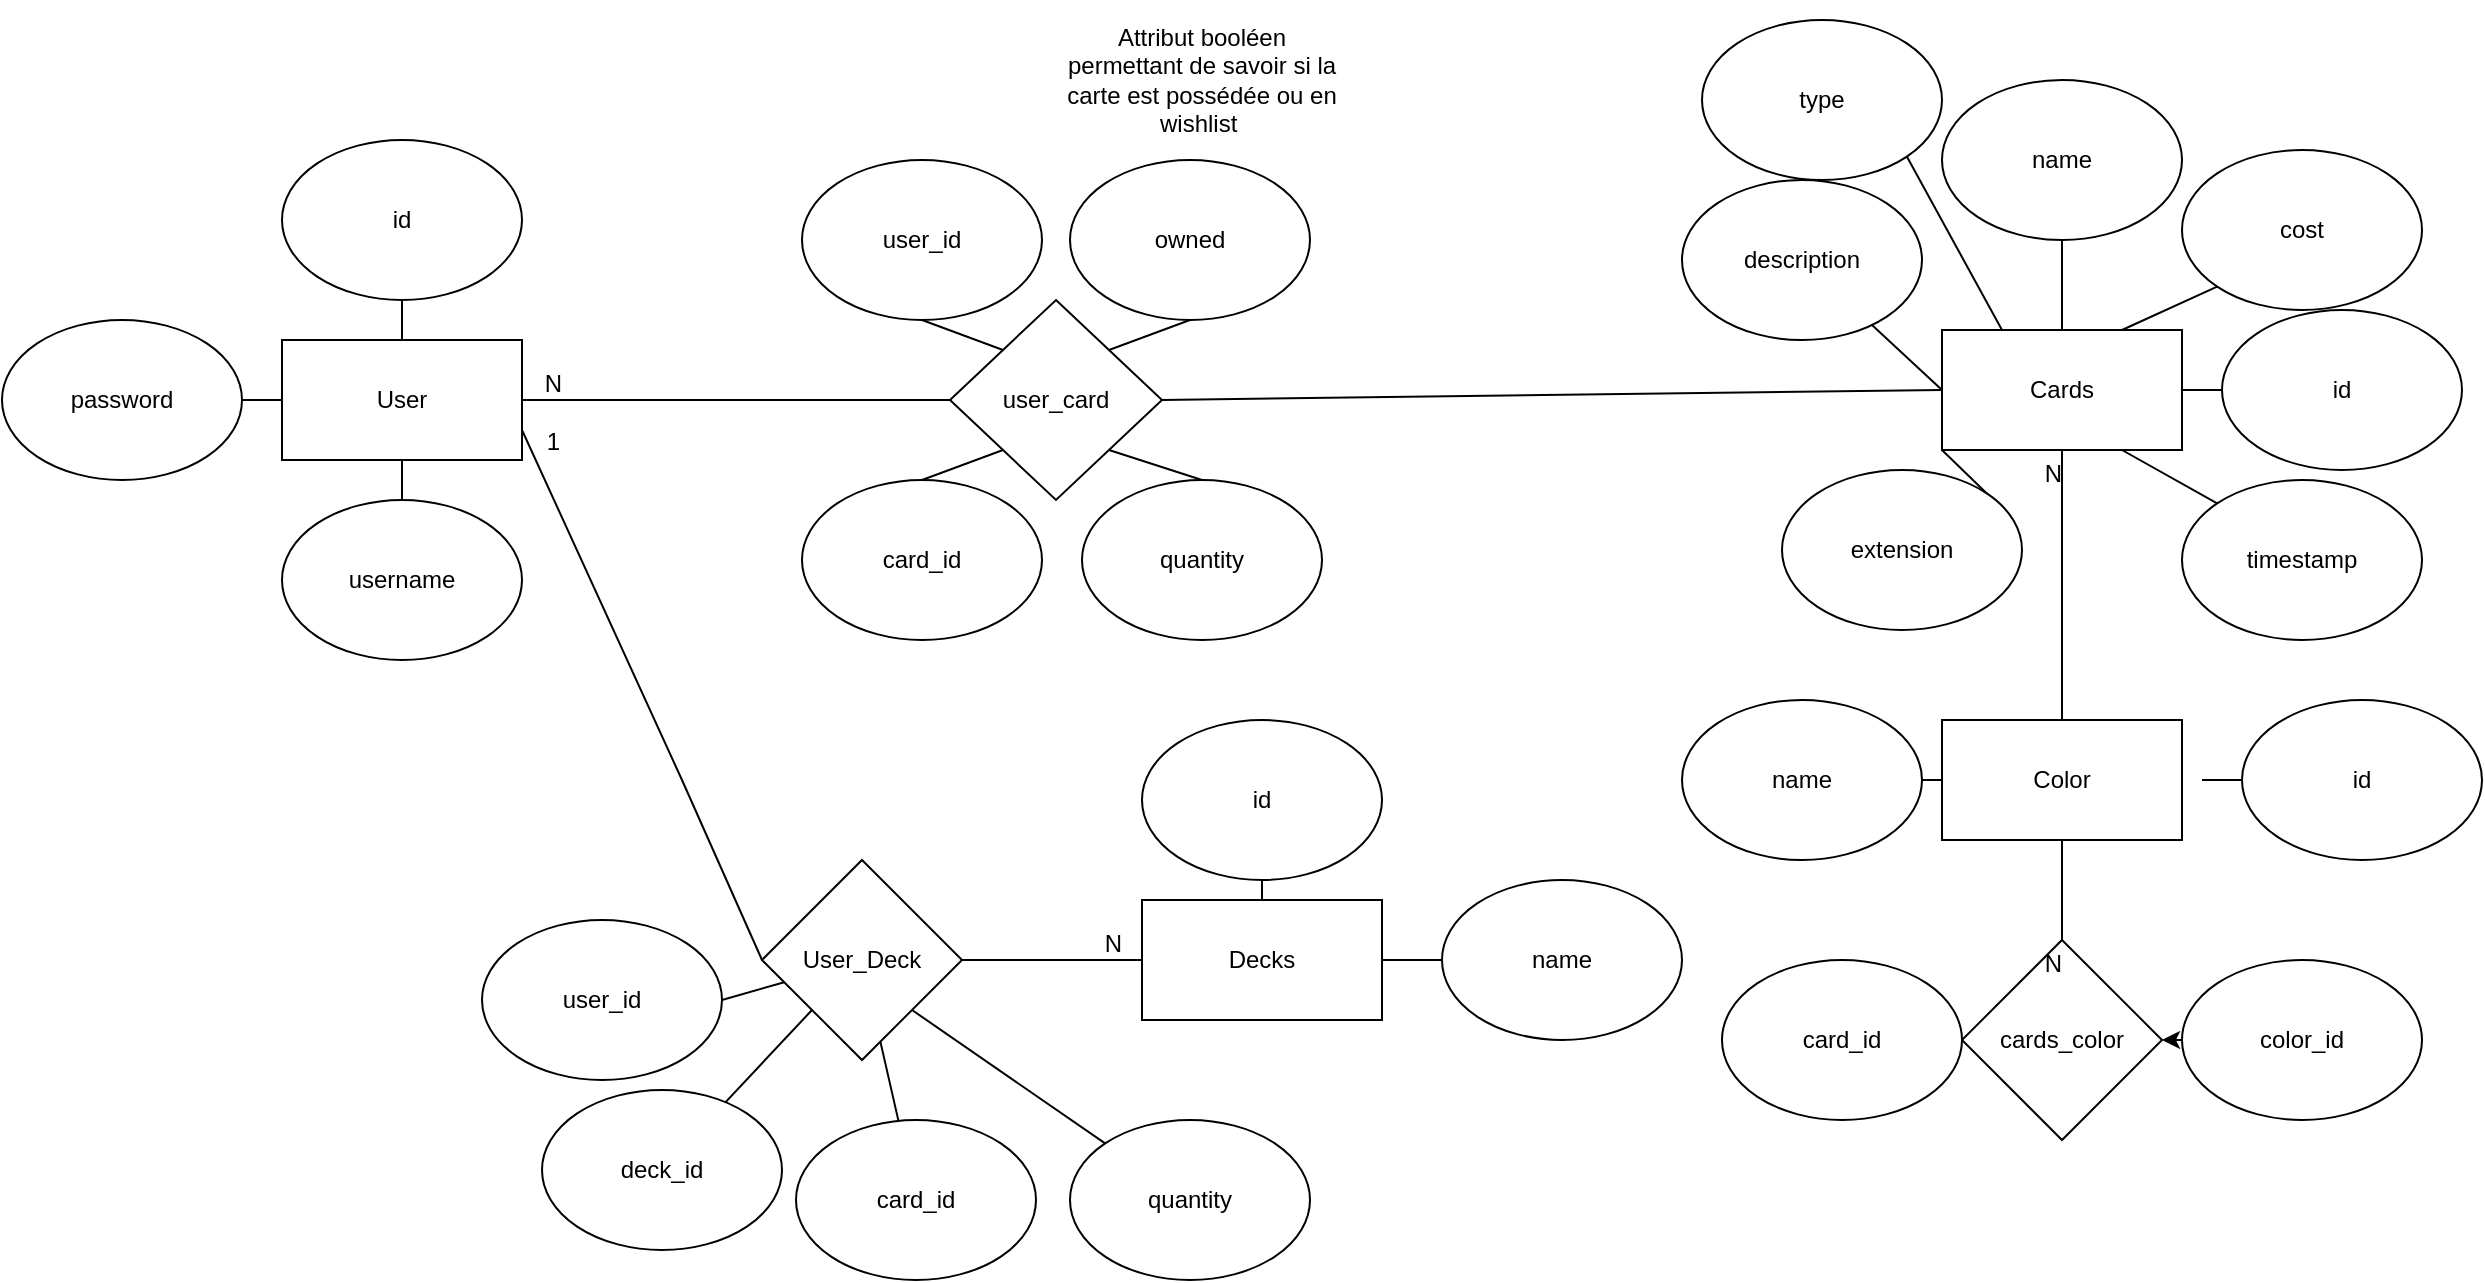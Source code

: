 <mxfile version="19.0.3" type="device"><diagram id="HKSUvyz62qTJNnBPRzKF" name="Page-1"><mxGraphModel dx="2412" dy="1889" grid="1" gridSize="10" guides="1" tooltips="1" connect="1" arrows="1" fold="1" page="1" pageScale="1" pageWidth="827" pageHeight="1169" math="0" shadow="0"><root><mxCell id="0"/><mxCell id="1" parent="0"/><mxCell id="zZBhexE6LtIUCqZjKTa4-1" value="User" style="rounded=0;whiteSpace=wrap;html=1;" parent="1" vertex="1"><mxGeometry x="-10" y="130" width="120" height="60" as="geometry"/></mxCell><mxCell id="zZBhexE6LtIUCqZjKTa4-3" value="Decks" style="rounded=0;whiteSpace=wrap;html=1;" parent="1" vertex="1"><mxGeometry x="420" y="410" width="120" height="60" as="geometry"/></mxCell><mxCell id="zZBhexE6LtIUCqZjKTa4-5" value="id" style="ellipse;whiteSpace=wrap;html=1;" parent="1" vertex="1"><mxGeometry x="-10" y="30" width="120" height="80" as="geometry"/></mxCell><mxCell id="zZBhexE6LtIUCqZjKTa4-6" value="username" style="ellipse;whiteSpace=wrap;html=1;" parent="1" vertex="1"><mxGeometry x="-10" y="210" width="120" height="80" as="geometry"/></mxCell><mxCell id="zZBhexE6LtIUCqZjKTa4-7" value="password" style="ellipse;whiteSpace=wrap;html=1;" parent="1" vertex="1"><mxGeometry x="-150" y="120" width="120" height="80" as="geometry"/></mxCell><mxCell id="zZBhexE6LtIUCqZjKTa4-8" value="user_id" style="ellipse;whiteSpace=wrap;html=1;" parent="1" vertex="1"><mxGeometry x="250" y="40" width="120" height="80" as="geometry"/></mxCell><mxCell id="zZBhexE6LtIUCqZjKTa4-9" value="card_id" style="ellipse;whiteSpace=wrap;html=1;" parent="1" vertex="1"><mxGeometry x="250" y="200" width="120" height="80" as="geometry"/></mxCell><mxCell id="zZBhexE6LtIUCqZjKTa4-10" value="quantity" style="ellipse;whiteSpace=wrap;html=1;" parent="1" vertex="1"><mxGeometry x="390" y="200" width="120" height="80" as="geometry"/></mxCell><mxCell id="uM3jgVpM8qWstJ5vYPEy-3" value="id" style="ellipse;whiteSpace=wrap;html=1;" parent="1" vertex="1"><mxGeometry x="420" y="320" width="120" height="80" as="geometry"/></mxCell><mxCell id="uM3jgVpM8qWstJ5vYPEy-4" value="name" style="ellipse;whiteSpace=wrap;html=1;" parent="1" vertex="1"><mxGeometry x="570" y="400" width="120" height="80" as="geometry"/></mxCell><mxCell id="uM3jgVpM8qWstJ5vYPEy-12" value="deck_id" style="ellipse;whiteSpace=wrap;html=1;" parent="1" vertex="1"><mxGeometry x="120" y="505" width="120" height="80" as="geometry"/></mxCell><mxCell id="uM3jgVpM8qWstJ5vYPEy-13" value="card_id" style="ellipse;whiteSpace=wrap;html=1;" parent="1" vertex="1"><mxGeometry x="247" y="520" width="120" height="80" as="geometry"/></mxCell><mxCell id="uM3jgVpM8qWstJ5vYPEy-14" value="quantity" style="ellipse;whiteSpace=wrap;html=1;" parent="1" vertex="1"><mxGeometry x="384" y="520" width="120" height="80" as="geometry"/></mxCell><mxCell id="SDSq_9yRI880q0R7eKPn-1" value="owned" style="ellipse;whiteSpace=wrap;html=1;" parent="1" vertex="1"><mxGeometry x="384" y="40" width="120" height="80" as="geometry"/></mxCell><mxCell id="SDSq_9yRI880q0R7eKPn-2" value="Attribut booléen permettant de savoir si la carte est possédée ou en wishlist&amp;nbsp;" style="text;html=1;strokeColor=none;fillColor=none;align=center;verticalAlign=middle;whiteSpace=wrap;rounded=0;" parent="1" vertex="1"><mxGeometry x="380" y="-40" width="140" height="80" as="geometry"/></mxCell><mxCell id="SDSq_9yRI880q0R7eKPn-5" value="" style="endArrow=none;html=1;rounded=0;entryX=0.5;entryY=1;entryDx=0;entryDy=0;exitX=0.5;exitY=0;exitDx=0;exitDy=0;" parent="1" source="zZBhexE6LtIUCqZjKTa4-1" target="zZBhexE6LtIUCqZjKTa4-5" edge="1"><mxGeometry width="50" height="50" relative="1" as="geometry"><mxPoint x="400" y="270" as="sourcePoint"/><mxPoint x="450" y="220" as="targetPoint"/></mxGeometry></mxCell><mxCell id="SDSq_9yRI880q0R7eKPn-6" value="" style="endArrow=none;html=1;rounded=0;entryX=1;entryY=0.5;entryDx=0;entryDy=0;exitX=0;exitY=0.5;exitDx=0;exitDy=0;" parent="1" source="zZBhexE6LtIUCqZjKTa4-1" target="zZBhexE6LtIUCqZjKTa4-7" edge="1"><mxGeometry width="50" height="50" relative="1" as="geometry"><mxPoint x="410.0" y="280" as="sourcePoint"/><mxPoint x="460.0" y="230" as="targetPoint"/></mxGeometry></mxCell><mxCell id="SDSq_9yRI880q0R7eKPn-7" value="" style="endArrow=none;html=1;rounded=0;entryX=0.5;entryY=1;entryDx=0;entryDy=0;exitX=0.5;exitY=0;exitDx=0;exitDy=0;" parent="1" source="zZBhexE6LtIUCqZjKTa4-6" target="zZBhexE6LtIUCqZjKTa4-1" edge="1"><mxGeometry width="50" height="50" relative="1" as="geometry"><mxPoint x="420.0" y="290" as="sourcePoint"/><mxPoint x="470.0" y="240" as="targetPoint"/></mxGeometry></mxCell><mxCell id="SDSq_9yRI880q0R7eKPn-9" value="user_card" style="rhombus;whiteSpace=wrap;html=1;" parent="1" vertex="1"><mxGeometry x="324" y="110" width="106" height="100" as="geometry"/></mxCell><mxCell id="SDSq_9yRI880q0R7eKPn-10" value="" style="endArrow=none;html=1;rounded=0;entryX=0.5;entryY=1;entryDx=0;entryDy=0;exitX=0;exitY=0;exitDx=0;exitDy=0;" parent="1" source="SDSq_9yRI880q0R7eKPn-9" target="zZBhexE6LtIUCqZjKTa4-8" edge="1"><mxGeometry width="50" height="50" relative="1" as="geometry"><mxPoint x="520.0" y="370" as="sourcePoint"/><mxPoint x="570.0" y="320" as="targetPoint"/></mxGeometry></mxCell><mxCell id="SDSq_9yRI880q0R7eKPn-11" value="" style="endArrow=none;html=1;rounded=0;entryX=0.5;entryY=1;entryDx=0;entryDy=0;exitX=1;exitY=0;exitDx=0;exitDy=0;" parent="1" source="SDSq_9yRI880q0R7eKPn-9" target="SDSq_9yRI880q0R7eKPn-1" edge="1"><mxGeometry width="50" height="50" relative="1" as="geometry"><mxPoint x="530.0" y="380" as="sourcePoint"/><mxPoint x="580.0" y="330" as="targetPoint"/></mxGeometry></mxCell><mxCell id="SDSq_9yRI880q0R7eKPn-12" value="" style="endArrow=none;html=1;rounded=0;entryX=0;entryY=1;entryDx=0;entryDy=0;exitX=0.5;exitY=0;exitDx=0;exitDy=0;" parent="1" source="zZBhexE6LtIUCqZjKTa4-9" target="SDSq_9yRI880q0R7eKPn-9" edge="1"><mxGeometry width="50" height="50" relative="1" as="geometry"><mxPoint x="540.0" y="390" as="sourcePoint"/><mxPoint x="590.0" y="340" as="targetPoint"/></mxGeometry></mxCell><mxCell id="SDSq_9yRI880q0R7eKPn-13" value="" style="endArrow=none;html=1;rounded=0;entryX=1;entryY=1;entryDx=0;entryDy=0;exitX=0.5;exitY=0;exitDx=0;exitDy=0;" parent="1" source="zZBhexE6LtIUCqZjKTa4-10" target="SDSq_9yRI880q0R7eKPn-9" edge="1"><mxGeometry width="50" height="50" relative="1" as="geometry"><mxPoint x="550.0" y="400" as="sourcePoint"/><mxPoint x="600.0" y="350" as="targetPoint"/></mxGeometry></mxCell><mxCell id="SDSq_9yRI880q0R7eKPn-15" value="" style="endArrow=none;html=1;rounded=0;entryX=0;entryY=1;entryDx=0;entryDy=0;" parent="1" source="uM3jgVpM8qWstJ5vYPEy-12" target="SDSq_9yRI880q0R7eKPn-21" edge="1"><mxGeometry width="50" height="50" relative="1" as="geometry"><mxPoint x="340.0" y="510" as="sourcePoint"/><mxPoint x="220.0" y="485" as="targetPoint"/></mxGeometry></mxCell><mxCell id="SDSq_9yRI880q0R7eKPn-16" value="" style="endArrow=none;html=1;rounded=0;" parent="1" source="uM3jgVpM8qWstJ5vYPEy-13" target="SDSq_9yRI880q0R7eKPn-21" edge="1"><mxGeometry width="50" height="50" relative="1" as="geometry"><mxPoint x="350.0" y="520" as="sourcePoint"/><mxPoint x="280.0" y="500" as="targetPoint"/></mxGeometry></mxCell><mxCell id="SDSq_9yRI880q0R7eKPn-17" value="" style="endArrow=none;html=1;rounded=0;entryX=1;entryY=1;entryDx=0;entryDy=0;exitX=0;exitY=0;exitDx=0;exitDy=0;" parent="1" source="uM3jgVpM8qWstJ5vYPEy-14" target="SDSq_9yRI880q0R7eKPn-21" edge="1"><mxGeometry width="50" height="50" relative="1" as="geometry"><mxPoint x="360.0" y="530" as="sourcePoint"/><mxPoint x="340.0" y="470" as="targetPoint"/></mxGeometry></mxCell><mxCell id="SDSq_9yRI880q0R7eKPn-18" value="" style="endArrow=none;html=1;rounded=0;entryX=0.5;entryY=1;entryDx=0;entryDy=0;exitX=0.5;exitY=0;exitDx=0;exitDy=0;" parent="1" source="zZBhexE6LtIUCqZjKTa4-3" target="uM3jgVpM8qWstJ5vYPEy-3" edge="1"><mxGeometry width="50" height="50" relative="1" as="geometry"><mxPoint x="280.0" y="575" as="sourcePoint"/><mxPoint x="330.0" y="525" as="targetPoint"/></mxGeometry></mxCell><mxCell id="SDSq_9yRI880q0R7eKPn-19" value="" style="endArrow=none;html=1;rounded=0;entryX=0;entryY=0.5;entryDx=0;entryDy=0;exitX=1;exitY=0.5;exitDx=0;exitDy=0;" parent="1" source="zZBhexE6LtIUCqZjKTa4-3" target="uM3jgVpM8qWstJ5vYPEy-4" edge="1"><mxGeometry width="50" height="50" relative="1" as="geometry"><mxPoint x="290.0" y="585" as="sourcePoint"/><mxPoint x="340.0" y="535" as="targetPoint"/></mxGeometry></mxCell><mxCell id="SDSq_9yRI880q0R7eKPn-21" value="User_Deck" style="rhombus;whiteSpace=wrap;html=1;" parent="1" vertex="1"><mxGeometry x="230" y="390" width="100" height="100" as="geometry"/></mxCell><mxCell id="SDSq_9yRI880q0R7eKPn-35" value="" style="endArrow=none;html=1;rounded=0;exitX=0;exitY=0.5;exitDx=0;exitDy=0;entryX=1;entryY=0.5;entryDx=0;entryDy=0;" parent="1" source="SDSq_9yRI880q0R7eKPn-9" target="zZBhexE6LtIUCqZjKTa4-1" edge="1"><mxGeometry relative="1" as="geometry"><mxPoint x="470" y="330" as="sourcePoint"/><mxPoint x="630" y="330" as="targetPoint"/></mxGeometry></mxCell><mxCell id="SDSq_9yRI880q0R7eKPn-36" value="N" style="resizable=0;html=1;align=right;verticalAlign=bottom;" parent="SDSq_9yRI880q0R7eKPn-35" connectable="0" vertex="1"><mxGeometry x="1" relative="1" as="geometry"><mxPoint x="20" as="offset"/></mxGeometry></mxCell><mxCell id="SDSq_9yRI880q0R7eKPn-37" value="user_id" style="ellipse;whiteSpace=wrap;html=1;" parent="1" vertex="1"><mxGeometry x="90" y="420" width="120" height="80" as="geometry"/></mxCell><mxCell id="SDSq_9yRI880q0R7eKPn-39" value="" style="endArrow=none;html=1;rounded=0;exitX=1;exitY=0.5;exitDx=0;exitDy=0;" parent="1" source="SDSq_9yRI880q0R7eKPn-37" target="SDSq_9yRI880q0R7eKPn-21" edge="1"><mxGeometry width="50" height="50" relative="1" as="geometry"><mxPoint x="192.977" y="522.087" as="sourcePoint"/><mxPoint x="265" y="475" as="targetPoint"/></mxGeometry></mxCell><mxCell id="SDSq_9yRI880q0R7eKPn-40" value="" style="endArrow=none;html=1;rounded=0;entryX=0;entryY=0.5;entryDx=0;entryDy=0;exitX=1;exitY=0.5;exitDx=0;exitDy=0;" parent="1" source="SDSq_9yRI880q0R7eKPn-21" target="zZBhexE6LtIUCqZjKTa4-3" edge="1"><mxGeometry relative="1" as="geometry"><mxPoint x="-210" y="480" as="sourcePoint"/><mxPoint x="-50" y="480" as="targetPoint"/></mxGeometry></mxCell><mxCell id="SDSq_9yRI880q0R7eKPn-41" value="N" style="resizable=0;html=1;align=right;verticalAlign=bottom;" parent="SDSq_9yRI880q0R7eKPn-40" connectable="0" vertex="1"><mxGeometry x="1" relative="1" as="geometry"><mxPoint x="-10" as="offset"/></mxGeometry></mxCell><mxCell id="sVUnKzmDD5O4Jh-peu3N-1" value="" style="endArrow=none;html=1;rounded=0;entryX=1;entryY=0.75;entryDx=0;entryDy=0;exitX=0;exitY=0.5;exitDx=0;exitDy=0;" parent="1" source="SDSq_9yRI880q0R7eKPn-21" target="zZBhexE6LtIUCqZjKTa4-1" edge="1"><mxGeometry relative="1" as="geometry"><mxPoint x="340" y="360" as="sourcePoint"/><mxPoint x="500" y="360" as="targetPoint"/><Array as="points"><mxPoint x="190" y="350"/></Array></mxGeometry></mxCell><mxCell id="sVUnKzmDD5O4Jh-peu3N-2" value="1" style="resizable=0;html=1;align=right;verticalAlign=bottom;" parent="sVUnKzmDD5O4Jh-peu3N-1" connectable="0" vertex="1"><mxGeometry x="1" relative="1" as="geometry"><mxPoint x="20" y="15" as="offset"/></mxGeometry></mxCell><mxCell id="4IHgryuS3Gbjjm-1ZO2m-1" value="Cards" style="rounded=0;whiteSpace=wrap;html=1;" parent="1" vertex="1"><mxGeometry x="820" y="125" width="120" height="60" as="geometry"/></mxCell><mxCell id="4IHgryuS3Gbjjm-1ZO2m-2" value="id" style="ellipse;whiteSpace=wrap;html=1;" parent="1" vertex="1"><mxGeometry x="960" y="115" width="120" height="80" as="geometry"/></mxCell><mxCell id="4IHgryuS3Gbjjm-1ZO2m-4" value="name" style="ellipse;whiteSpace=wrap;html=1;" parent="1" vertex="1"><mxGeometry x="820" width="120" height="80" as="geometry"/></mxCell><mxCell id="4IHgryuS3Gbjjm-1ZO2m-5" value="extension" style="ellipse;whiteSpace=wrap;html=1;" parent="1" vertex="1"><mxGeometry x="740" y="195" width="120" height="80" as="geometry"/></mxCell><mxCell id="4IHgryuS3Gbjjm-1ZO2m-6" value="description" style="ellipse;whiteSpace=wrap;html=1;" parent="1" vertex="1"><mxGeometry x="690" y="50" width="120" height="80" as="geometry"/></mxCell><mxCell id="4IHgryuS3Gbjjm-1ZO2m-7" value="type" style="ellipse;whiteSpace=wrap;html=1;" parent="1" vertex="1"><mxGeometry x="700" y="-30" width="120" height="80" as="geometry"/></mxCell><mxCell id="4IHgryuS3Gbjjm-1ZO2m-8" value="cost" style="ellipse;whiteSpace=wrap;html=1;" parent="1" vertex="1"><mxGeometry x="940" y="35" width="120" height="80" as="geometry"/></mxCell><mxCell id="4IHgryuS3Gbjjm-1ZO2m-10" value="" style="endArrow=none;html=1;rounded=0;entryX=1;entryY=1;entryDx=0;entryDy=0;exitX=0.25;exitY=0;exitDx=0;exitDy=0;" parent="1" source="4IHgryuS3Gbjjm-1ZO2m-1" target="4IHgryuS3Gbjjm-1ZO2m-7" edge="1"><mxGeometry width="50" height="50" relative="1" as="geometry"><mxPoint x="248.364" y="290.417" as="sourcePoint"/><mxPoint x="239.184" y="250.816" as="targetPoint"/></mxGeometry></mxCell><mxCell id="4IHgryuS3Gbjjm-1ZO2m-11" value="" style="endArrow=none;html=1;rounded=0;entryX=0;entryY=1;entryDx=0;entryDy=0;exitX=0.75;exitY=0;exitDx=0;exitDy=0;" parent="1" source="4IHgryuS3Gbjjm-1ZO2m-1" target="4IHgryuS3Gbjjm-1ZO2m-8" edge="1"><mxGeometry width="50" height="50" relative="1" as="geometry"><mxPoint x="258.364" y="300.417" as="sourcePoint"/><mxPoint x="249.184" y="260.816" as="targetPoint"/></mxGeometry></mxCell><mxCell id="4IHgryuS3Gbjjm-1ZO2m-12" value="" style="endArrow=none;html=1;rounded=0;entryX=0;entryY=0.5;entryDx=0;entryDy=0;" parent="1" source="4IHgryuS3Gbjjm-1ZO2m-6" target="4IHgryuS3Gbjjm-1ZO2m-1" edge="1"><mxGeometry width="50" height="50" relative="1" as="geometry"><mxPoint x="268.364" y="310.417" as="sourcePoint"/><mxPoint x="259.184" y="270.816" as="targetPoint"/></mxGeometry></mxCell><mxCell id="4IHgryuS3Gbjjm-1ZO2m-13" value="" style="endArrow=none;html=1;rounded=0;entryX=0;entryY=1;entryDx=0;entryDy=0;exitX=1;exitY=0;exitDx=0;exitDy=0;" parent="1" source="4IHgryuS3Gbjjm-1ZO2m-5" target="4IHgryuS3Gbjjm-1ZO2m-1" edge="1"><mxGeometry width="50" height="50" relative="1" as="geometry"><mxPoint x="278.364" y="320.417" as="sourcePoint"/><mxPoint x="269.184" y="280.816" as="targetPoint"/></mxGeometry></mxCell><mxCell id="4IHgryuS3Gbjjm-1ZO2m-16" value="" style="endArrow=none;html=1;rounded=0;entryX=0;entryY=0.5;entryDx=0;entryDy=0;exitX=1;exitY=0.5;exitDx=0;exitDy=0;" parent="1" source="4IHgryuS3Gbjjm-1ZO2m-1" target="4IHgryuS3Gbjjm-1ZO2m-2" edge="1"><mxGeometry width="50" height="50" relative="1" as="geometry"><mxPoint x="308.364" y="350.417" as="sourcePoint"/><mxPoint x="299.184" y="310.816" as="targetPoint"/></mxGeometry></mxCell><mxCell id="xN6kG1iZgY-u8IbBs0i8-1" value="timestamp" style="ellipse;whiteSpace=wrap;html=1;" vertex="1" parent="1"><mxGeometry x="940" y="200" width="120" height="80" as="geometry"/></mxCell><mxCell id="xN6kG1iZgY-u8IbBs0i8-3" value="" style="endArrow=none;html=1;rounded=0;entryX=0.75;entryY=1;entryDx=0;entryDy=0;exitX=0;exitY=0;exitDx=0;exitDy=0;" edge="1" parent="1" source="xN6kG1iZgY-u8IbBs0i8-1" target="4IHgryuS3Gbjjm-1ZO2m-1"><mxGeometry width="50" height="50" relative="1" as="geometry"><mxPoint x="890" y="240" as="sourcePoint"/><mxPoint x="890" y="195" as="targetPoint"/></mxGeometry></mxCell><mxCell id="xN6kG1iZgY-u8IbBs0i8-24" value="cards_color" style="rhombus;whiteSpace=wrap;html=1;" vertex="1" parent="1"><mxGeometry x="830" y="430" width="100" height="100" as="geometry"/></mxCell><mxCell id="xN6kG1iZgY-u8IbBs0i8-25" value="Color" style="rounded=0;whiteSpace=wrap;html=1;" vertex="1" parent="1"><mxGeometry x="820" y="320" width="120" height="60" as="geometry"/></mxCell><mxCell id="xN6kG1iZgY-u8IbBs0i8-26" style="edgeStyle=orthogonalEdgeStyle;rounded=0;orthogonalLoop=1;jettySize=auto;html=1;exitX=1;exitY=0.5;exitDx=0;exitDy=0;entryX=0;entryY=0.5;entryDx=0;entryDy=0;" edge="1" parent="1" source="xN6kG1iZgY-u8IbBs0i8-27" target="xN6kG1iZgY-u8IbBs0i8-24"><mxGeometry relative="1" as="geometry"/></mxCell><mxCell id="xN6kG1iZgY-u8IbBs0i8-27" value="card_id" style="ellipse;whiteSpace=wrap;html=1;" vertex="1" parent="1"><mxGeometry x="710" y="440" width="120" height="80" as="geometry"/></mxCell><mxCell id="xN6kG1iZgY-u8IbBs0i8-28" style="edgeStyle=orthogonalEdgeStyle;rounded=0;orthogonalLoop=1;jettySize=auto;html=1;exitX=0;exitY=0.5;exitDx=0;exitDy=0;entryX=1;entryY=0.5;entryDx=0;entryDy=0;" edge="1" parent="1" source="xN6kG1iZgY-u8IbBs0i8-29" target="xN6kG1iZgY-u8IbBs0i8-24"><mxGeometry relative="1" as="geometry"/></mxCell><mxCell id="xN6kG1iZgY-u8IbBs0i8-29" value="color_id" style="ellipse;whiteSpace=wrap;html=1;" vertex="1" parent="1"><mxGeometry x="940" y="440" width="120" height="80" as="geometry"/></mxCell><mxCell id="xN6kG1iZgY-u8IbBs0i8-32" value="name" style="ellipse;whiteSpace=wrap;html=1;" vertex="1" parent="1"><mxGeometry x="690" y="310" width="120" height="80" as="geometry"/></mxCell><mxCell id="xN6kG1iZgY-u8IbBs0i8-33" value="id" style="ellipse;whiteSpace=wrap;html=1;" vertex="1" parent="1"><mxGeometry x="970" y="310" width="120" height="80" as="geometry"/></mxCell><mxCell id="xN6kG1iZgY-u8IbBs0i8-34" value="" style="endArrow=none;html=1;rounded=0;entryX=0;entryY=0.5;entryDx=0;entryDy=0;exitX=1;exitY=0.5;exitDx=0;exitDy=0;" edge="1" parent="1" source="xN6kG1iZgY-u8IbBs0i8-32" target="xN6kG1iZgY-u8IbBs0i8-25"><mxGeometry width="50" height="50" relative="1" as="geometry"><mxPoint x="450" y="450" as="sourcePoint"/><mxPoint x="500" y="400" as="targetPoint"/></mxGeometry></mxCell><mxCell id="xN6kG1iZgY-u8IbBs0i8-35" value="" style="endArrow=none;html=1;rounded=0;exitX=0;exitY=0.5;exitDx=0;exitDy=0;" edge="1" parent="1" source="xN6kG1iZgY-u8IbBs0i8-33"><mxGeometry width="50" height="50" relative="1" as="geometry"><mxPoint x="820" y="360" as="sourcePoint"/><mxPoint x="950" y="350" as="targetPoint"/></mxGeometry></mxCell><mxCell id="xN6kG1iZgY-u8IbBs0i8-36" value="" style="endArrow=none;html=1;rounded=0;exitX=0.5;exitY=0;exitDx=0;exitDy=0;" edge="1" parent="1" source="4IHgryuS3Gbjjm-1ZO2m-1"><mxGeometry width="50" height="50" relative="1" as="geometry"><mxPoint x="830" y="130" as="sourcePoint"/><mxPoint x="880" y="80" as="targetPoint"/></mxGeometry></mxCell><mxCell id="xN6kG1iZgY-u8IbBs0i8-37" value="" style="endArrow=none;html=1;rounded=0;entryX=0.5;entryY=1;entryDx=0;entryDy=0;exitX=0.5;exitY=0;exitDx=0;exitDy=0;" edge="1" parent="1" source="xN6kG1iZgY-u8IbBs0i8-25" target="4IHgryuS3Gbjjm-1ZO2m-1"><mxGeometry relative="1" as="geometry"><mxPoint x="890" y="320" as="sourcePoint"/><mxPoint x="890.0" y="380" as="targetPoint"/></mxGeometry></mxCell><mxCell id="xN6kG1iZgY-u8IbBs0i8-38" value="N" style="resizable=0;html=1;align=right;verticalAlign=bottom;" connectable="0" vertex="1" parent="xN6kG1iZgY-u8IbBs0i8-37"><mxGeometry x="1" relative="1" as="geometry"><mxPoint y="20" as="offset"/></mxGeometry></mxCell><mxCell id="xN6kG1iZgY-u8IbBs0i8-39" value="" style="endArrow=none;html=1;rounded=0;entryX=0.5;entryY=0;entryDx=0;entryDy=0;exitX=0.5;exitY=1;exitDx=0;exitDy=0;" edge="1" parent="1" source="xN6kG1iZgY-u8IbBs0i8-25" target="xN6kG1iZgY-u8IbBs0i8-24"><mxGeometry relative="1" as="geometry"><mxPoint x="900.0" y="440" as="sourcePoint"/><mxPoint x="900.0" y="390" as="targetPoint"/></mxGeometry></mxCell><mxCell id="xN6kG1iZgY-u8IbBs0i8-40" value="N" style="resizable=0;html=1;align=right;verticalAlign=bottom;" connectable="0" vertex="1" parent="xN6kG1iZgY-u8IbBs0i8-39"><mxGeometry x="1" relative="1" as="geometry"><mxPoint y="20" as="offset"/></mxGeometry></mxCell><mxCell id="xN6kG1iZgY-u8IbBs0i8-42" value="" style="endArrow=none;html=1;rounded=0;exitX=1;exitY=0.5;exitDx=0;exitDy=0;entryX=0;entryY=0.5;entryDx=0;entryDy=0;" edge="1" parent="1" source="SDSq_9yRI880q0R7eKPn-9" target="4IHgryuS3Gbjjm-1ZO2m-1"><mxGeometry width="50" height="50" relative="1" as="geometry"><mxPoint x="430" y="180" as="sourcePoint"/><mxPoint x="480" y="130" as="targetPoint"/></mxGeometry></mxCell></root></mxGraphModel></diagram></mxfile>